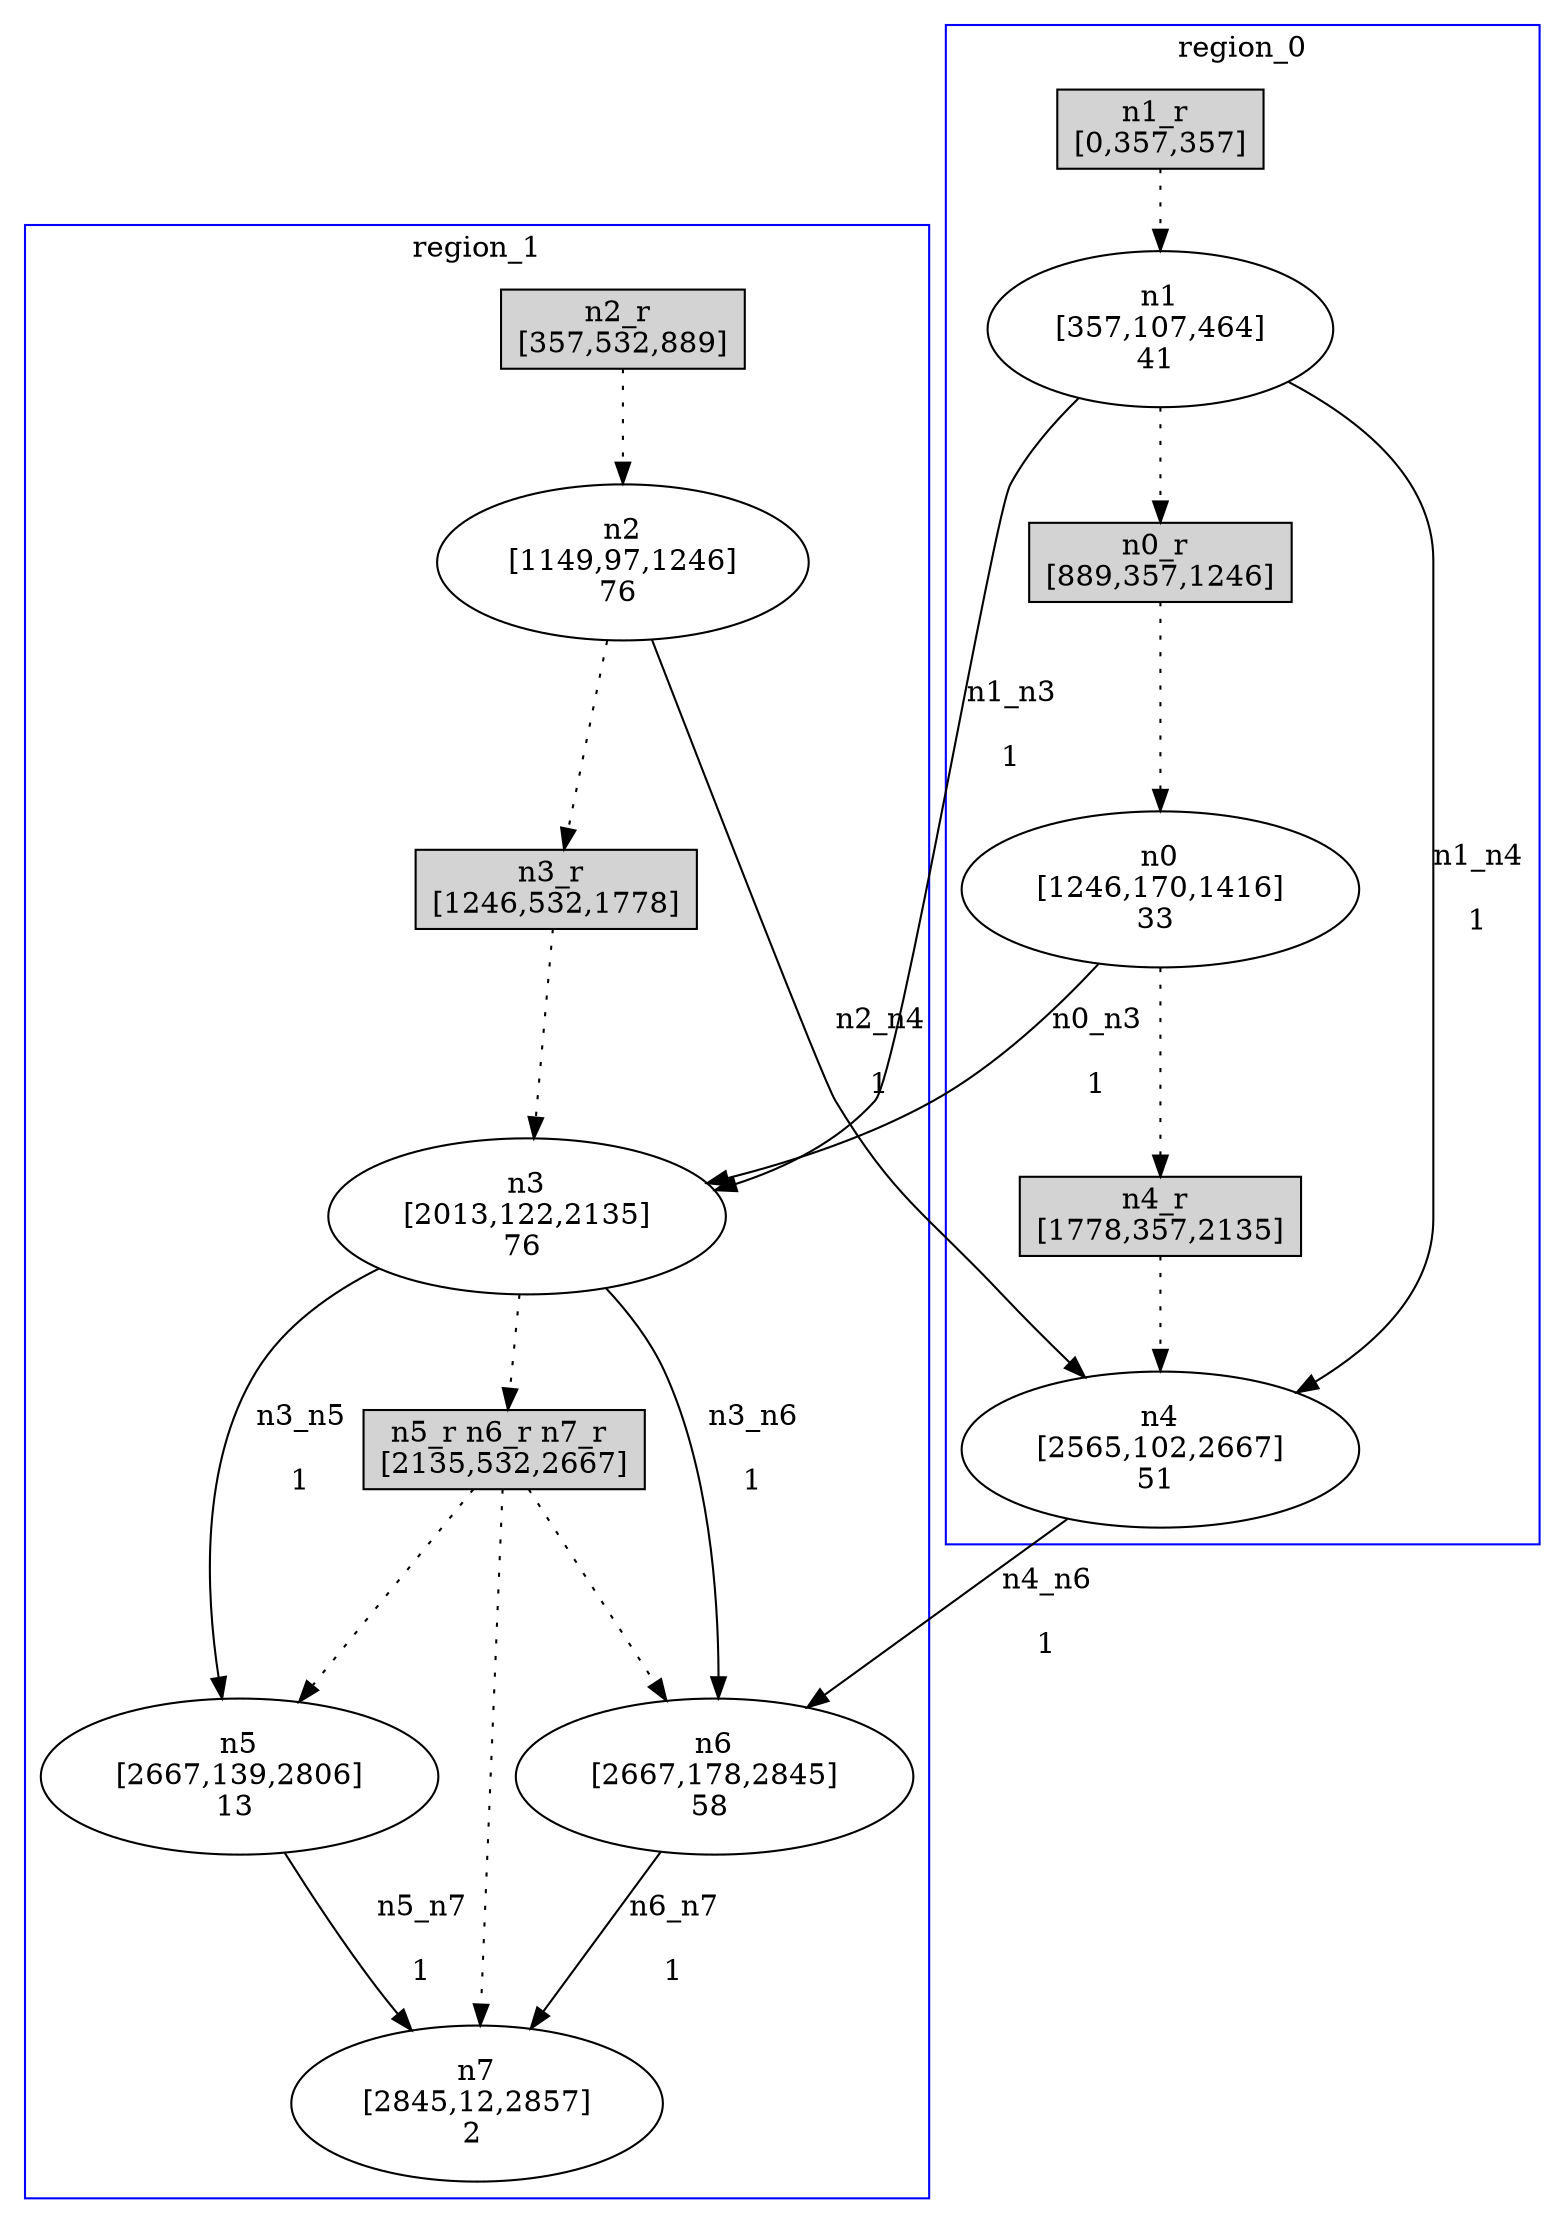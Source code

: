 //3-LSsolveMIPnSolStatus 2.
//4-SL 2857.
//5-LSsolveMIPsolveTime(double) 1.58433.
//6-reconfigurateNum(int) 6.
//7-reconfigurateTime(int) 2667.
digraph test_0 {
	size="28,40";
	subgraph cluster0 {
		stytle=filled;
		color=blue;
		label=region_0;
		reconfNode_0_1 [ shape = box, style = filled, label = "n1_r \n[0,357,357]" ];
		n1 [ label="n1\n[357,107,464]\n41 " ];
		reconfNode_0_1 -> n1 [ style = dotted ];
		n1 -> reconfNode_0_2 [ style = dotted ];
		reconfNode_0_2 [ shape = box, style = filled, label = "n0_r \n[889,357,1246]" ];
		n0 [ label="n0\n[1246,170,1416]\n33 " ];
		reconfNode_0_2 -> n0 [ style = dotted ];
		n0 -> reconfNode_0_3 [ style = dotted ];
		reconfNode_0_3 [ shape = box, style = filled, label = "n4_r \n[1778,357,2135]" ];
		n4 [ label="n4\n[2565,102,2667]\n51 " ];
		reconfNode_0_3 -> n4 [ style = dotted ];
	}
	subgraph cluster1 {
		stytle=filled;
		color=blue;
		label=region_1;
		reconfNode_1_1 [ shape = box, style = filled, label = "n2_r \n[357,532,889]" ];
		n2 [ label="n2\n[1149,97,1246]\n76 " ];
		reconfNode_1_1 -> n2 [ style = dotted ];
		n2 -> reconfNode_1_2 [ style = dotted ];
		reconfNode_1_2 [ shape = box, style = filled, label = "n3_r \n[1246,532,1778]" ];
		n3 [ label="n3\n[2013,122,2135]\n76 " ];
		reconfNode_1_2 -> n3 [ style = dotted ];
		n3 -> reconfNode_1_3 [ style = dotted ];
		reconfNode_1_3 [ shape = box, style = filled, label = "n5_r n6_r n7_r \n[2135,532,2667]" ];
		n5 [ label="n5\n[2667,139,2806]\n13 " ];
		n6 [ label="n6\n[2667,178,2845]\n58 " ];
		n7 [ label="n7\n[2845,12,2857]\n2 " ];
		reconfNode_1_3 -> n5 [ style = dotted ];
		reconfNode_1_3 -> n6 [ style = dotted ];
		reconfNode_1_3 -> n7 [ style = dotted ];
	}
	n0 -> n3 [ label="n0_n3\n1" ];
	n3 -> n5 [ label="n3_n5\n1" ];
	n3 -> n6 [ label="n3_n6\n1" ];
	n1 -> n3 [ label="n1_n3\n1" ];
	n1 -> n4 [ label="n1_n4\n1" ];
	n4 -> n6 [ label="n4_n6\n1" ];
	n2 -> n4 [ label="n2_n4\n1" ];
	n5 -> n7 [ label="n5_n7\n1" ];
	n6 -> n7 [ label="n6_n7\n1" ];
}
